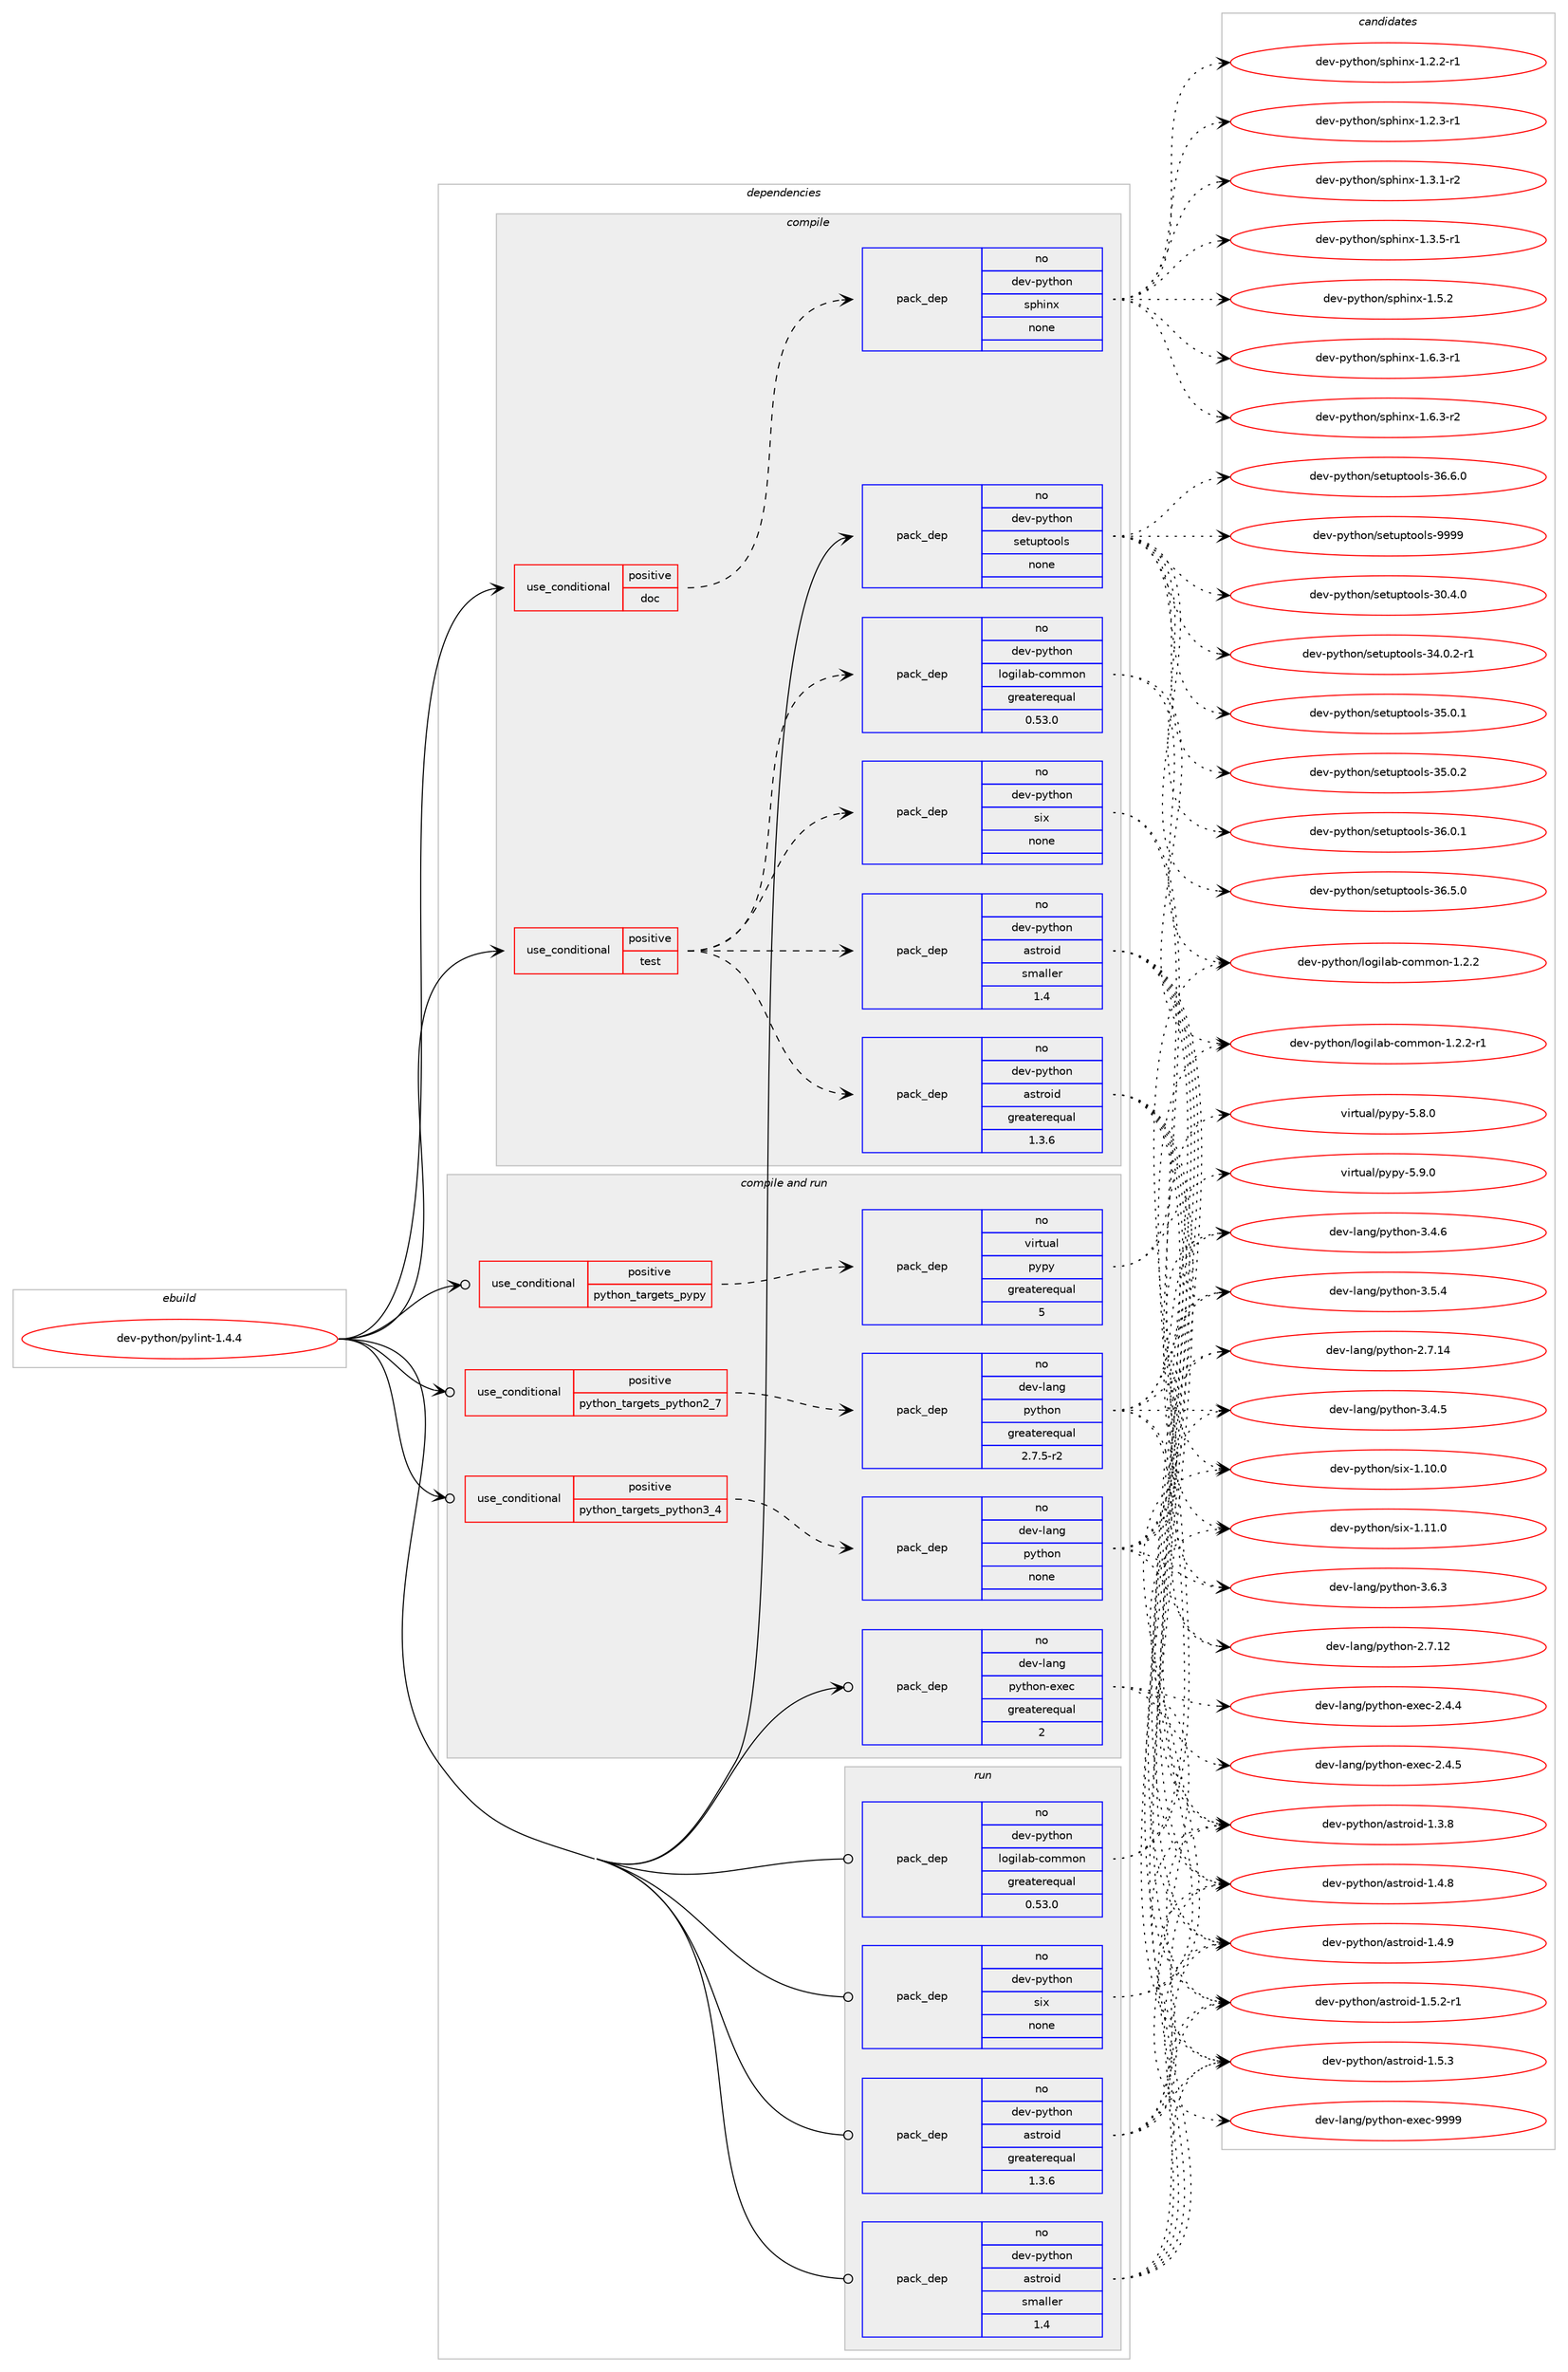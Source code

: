 digraph prolog {

# *************
# Graph options
# *************

newrank=true;
concentrate=true;
compound=true;
graph [rankdir=LR,fontname=Helvetica,fontsize=10,ranksep=1.5];#, ranksep=2.5, nodesep=0.2];
edge  [arrowhead=vee];
node  [fontname=Helvetica,fontsize=10];

# **********
# The ebuild
# **********

subgraph cluster_leftcol {
color=gray;
rank=same;
label=<<i>ebuild</i>>;
id [label="dev-python/pylint-1.4.4", color=red, width=4, href="../dev-python/pylint-1.4.4.svg"];
}

# ****************
# The dependencies
# ****************

subgraph cluster_midcol {
color=gray;
label=<<i>dependencies</i>>;
subgraph cluster_compile {
fillcolor="#eeeeee";
style=filled;
label=<<i>compile</i>>;
subgraph cond38707 {
dependency177242 [label=<<TABLE BORDER="0" CELLBORDER="1" CELLSPACING="0" CELLPADDING="4"><TR><TD ROWSPAN="3" CELLPADDING="10">use_conditional</TD></TR><TR><TD>positive</TD></TR><TR><TD>doc</TD></TR></TABLE>>, shape=none, color=red];
subgraph pack134617 {
dependency177243 [label=<<TABLE BORDER="0" CELLBORDER="1" CELLSPACING="0" CELLPADDING="4" WIDTH="220"><TR><TD ROWSPAN="6" CELLPADDING="30">pack_dep</TD></TR><TR><TD WIDTH="110">no</TD></TR><TR><TD>dev-python</TD></TR><TR><TD>sphinx</TD></TR><TR><TD>none</TD></TR><TR><TD></TD></TR></TABLE>>, shape=none, color=blue];
}
dependency177242:e -> dependency177243:w [weight=20,style="dashed",arrowhead="vee"];
}
id:e -> dependency177242:w [weight=20,style="solid",arrowhead="vee"];
subgraph cond38708 {
dependency177244 [label=<<TABLE BORDER="0" CELLBORDER="1" CELLSPACING="0" CELLPADDING="4"><TR><TD ROWSPAN="3" CELLPADDING="10">use_conditional</TD></TR><TR><TD>positive</TD></TR><TR><TD>test</TD></TR></TABLE>>, shape=none, color=red];
subgraph pack134618 {
dependency177245 [label=<<TABLE BORDER="0" CELLBORDER="1" CELLSPACING="0" CELLPADDING="4" WIDTH="220"><TR><TD ROWSPAN="6" CELLPADDING="30">pack_dep</TD></TR><TR><TD WIDTH="110">no</TD></TR><TR><TD>dev-python</TD></TR><TR><TD>logilab-common</TD></TR><TR><TD>greaterequal</TD></TR><TR><TD>0.53.0</TD></TR></TABLE>>, shape=none, color=blue];
}
dependency177244:e -> dependency177245:w [weight=20,style="dashed",arrowhead="vee"];
subgraph pack134619 {
dependency177246 [label=<<TABLE BORDER="0" CELLBORDER="1" CELLSPACING="0" CELLPADDING="4" WIDTH="220"><TR><TD ROWSPAN="6" CELLPADDING="30">pack_dep</TD></TR><TR><TD WIDTH="110">no</TD></TR><TR><TD>dev-python</TD></TR><TR><TD>astroid</TD></TR><TR><TD>greaterequal</TD></TR><TR><TD>1.3.6</TD></TR></TABLE>>, shape=none, color=blue];
}
dependency177244:e -> dependency177246:w [weight=20,style="dashed",arrowhead="vee"];
subgraph pack134620 {
dependency177247 [label=<<TABLE BORDER="0" CELLBORDER="1" CELLSPACING="0" CELLPADDING="4" WIDTH="220"><TR><TD ROWSPAN="6" CELLPADDING="30">pack_dep</TD></TR><TR><TD WIDTH="110">no</TD></TR><TR><TD>dev-python</TD></TR><TR><TD>astroid</TD></TR><TR><TD>smaller</TD></TR><TR><TD>1.4</TD></TR></TABLE>>, shape=none, color=blue];
}
dependency177244:e -> dependency177247:w [weight=20,style="dashed",arrowhead="vee"];
subgraph pack134621 {
dependency177248 [label=<<TABLE BORDER="0" CELLBORDER="1" CELLSPACING="0" CELLPADDING="4" WIDTH="220"><TR><TD ROWSPAN="6" CELLPADDING="30">pack_dep</TD></TR><TR><TD WIDTH="110">no</TD></TR><TR><TD>dev-python</TD></TR><TR><TD>six</TD></TR><TR><TD>none</TD></TR><TR><TD></TD></TR></TABLE>>, shape=none, color=blue];
}
dependency177244:e -> dependency177248:w [weight=20,style="dashed",arrowhead="vee"];
}
id:e -> dependency177244:w [weight=20,style="solid",arrowhead="vee"];
subgraph pack134622 {
dependency177249 [label=<<TABLE BORDER="0" CELLBORDER="1" CELLSPACING="0" CELLPADDING="4" WIDTH="220"><TR><TD ROWSPAN="6" CELLPADDING="30">pack_dep</TD></TR><TR><TD WIDTH="110">no</TD></TR><TR><TD>dev-python</TD></TR><TR><TD>setuptools</TD></TR><TR><TD>none</TD></TR><TR><TD></TD></TR></TABLE>>, shape=none, color=blue];
}
id:e -> dependency177249:w [weight=20,style="solid",arrowhead="vee"];
}
subgraph cluster_compileandrun {
fillcolor="#eeeeee";
style=filled;
label=<<i>compile and run</i>>;
subgraph cond38709 {
dependency177250 [label=<<TABLE BORDER="0" CELLBORDER="1" CELLSPACING="0" CELLPADDING="4"><TR><TD ROWSPAN="3" CELLPADDING="10">use_conditional</TD></TR><TR><TD>positive</TD></TR><TR><TD>python_targets_pypy</TD></TR></TABLE>>, shape=none, color=red];
subgraph pack134623 {
dependency177251 [label=<<TABLE BORDER="0" CELLBORDER="1" CELLSPACING="0" CELLPADDING="4" WIDTH="220"><TR><TD ROWSPAN="6" CELLPADDING="30">pack_dep</TD></TR><TR><TD WIDTH="110">no</TD></TR><TR><TD>virtual</TD></TR><TR><TD>pypy</TD></TR><TR><TD>greaterequal</TD></TR><TR><TD>5</TD></TR></TABLE>>, shape=none, color=blue];
}
dependency177250:e -> dependency177251:w [weight=20,style="dashed",arrowhead="vee"];
}
id:e -> dependency177250:w [weight=20,style="solid",arrowhead="odotvee"];
subgraph cond38710 {
dependency177252 [label=<<TABLE BORDER="0" CELLBORDER="1" CELLSPACING="0" CELLPADDING="4"><TR><TD ROWSPAN="3" CELLPADDING="10">use_conditional</TD></TR><TR><TD>positive</TD></TR><TR><TD>python_targets_python2_7</TD></TR></TABLE>>, shape=none, color=red];
subgraph pack134624 {
dependency177253 [label=<<TABLE BORDER="0" CELLBORDER="1" CELLSPACING="0" CELLPADDING="4" WIDTH="220"><TR><TD ROWSPAN="6" CELLPADDING="30">pack_dep</TD></TR><TR><TD WIDTH="110">no</TD></TR><TR><TD>dev-lang</TD></TR><TR><TD>python</TD></TR><TR><TD>greaterequal</TD></TR><TR><TD>2.7.5-r2</TD></TR></TABLE>>, shape=none, color=blue];
}
dependency177252:e -> dependency177253:w [weight=20,style="dashed",arrowhead="vee"];
}
id:e -> dependency177252:w [weight=20,style="solid",arrowhead="odotvee"];
subgraph cond38711 {
dependency177254 [label=<<TABLE BORDER="0" CELLBORDER="1" CELLSPACING="0" CELLPADDING="4"><TR><TD ROWSPAN="3" CELLPADDING="10">use_conditional</TD></TR><TR><TD>positive</TD></TR><TR><TD>python_targets_python3_4</TD></TR></TABLE>>, shape=none, color=red];
subgraph pack134625 {
dependency177255 [label=<<TABLE BORDER="0" CELLBORDER="1" CELLSPACING="0" CELLPADDING="4" WIDTH="220"><TR><TD ROWSPAN="6" CELLPADDING="30">pack_dep</TD></TR><TR><TD WIDTH="110">no</TD></TR><TR><TD>dev-lang</TD></TR><TR><TD>python</TD></TR><TR><TD>none</TD></TR><TR><TD></TD></TR></TABLE>>, shape=none, color=blue];
}
dependency177254:e -> dependency177255:w [weight=20,style="dashed",arrowhead="vee"];
}
id:e -> dependency177254:w [weight=20,style="solid",arrowhead="odotvee"];
subgraph pack134626 {
dependency177256 [label=<<TABLE BORDER="0" CELLBORDER="1" CELLSPACING="0" CELLPADDING="4" WIDTH="220"><TR><TD ROWSPAN="6" CELLPADDING="30">pack_dep</TD></TR><TR><TD WIDTH="110">no</TD></TR><TR><TD>dev-lang</TD></TR><TR><TD>python-exec</TD></TR><TR><TD>greaterequal</TD></TR><TR><TD>2</TD></TR></TABLE>>, shape=none, color=blue];
}
id:e -> dependency177256:w [weight=20,style="solid",arrowhead="odotvee"];
}
subgraph cluster_run {
fillcolor="#eeeeee";
style=filled;
label=<<i>run</i>>;
subgraph pack134627 {
dependency177257 [label=<<TABLE BORDER="0" CELLBORDER="1" CELLSPACING="0" CELLPADDING="4" WIDTH="220"><TR><TD ROWSPAN="6" CELLPADDING="30">pack_dep</TD></TR><TR><TD WIDTH="110">no</TD></TR><TR><TD>dev-python</TD></TR><TR><TD>astroid</TD></TR><TR><TD>greaterequal</TD></TR><TR><TD>1.3.6</TD></TR></TABLE>>, shape=none, color=blue];
}
id:e -> dependency177257:w [weight=20,style="solid",arrowhead="odot"];
subgraph pack134628 {
dependency177258 [label=<<TABLE BORDER="0" CELLBORDER="1" CELLSPACING="0" CELLPADDING="4" WIDTH="220"><TR><TD ROWSPAN="6" CELLPADDING="30">pack_dep</TD></TR><TR><TD WIDTH="110">no</TD></TR><TR><TD>dev-python</TD></TR><TR><TD>astroid</TD></TR><TR><TD>smaller</TD></TR><TR><TD>1.4</TD></TR></TABLE>>, shape=none, color=blue];
}
id:e -> dependency177258:w [weight=20,style="solid",arrowhead="odot"];
subgraph pack134629 {
dependency177259 [label=<<TABLE BORDER="0" CELLBORDER="1" CELLSPACING="0" CELLPADDING="4" WIDTH="220"><TR><TD ROWSPAN="6" CELLPADDING="30">pack_dep</TD></TR><TR><TD WIDTH="110">no</TD></TR><TR><TD>dev-python</TD></TR><TR><TD>logilab-common</TD></TR><TR><TD>greaterequal</TD></TR><TR><TD>0.53.0</TD></TR></TABLE>>, shape=none, color=blue];
}
id:e -> dependency177259:w [weight=20,style="solid",arrowhead="odot"];
subgraph pack134630 {
dependency177260 [label=<<TABLE BORDER="0" CELLBORDER="1" CELLSPACING="0" CELLPADDING="4" WIDTH="220"><TR><TD ROWSPAN="6" CELLPADDING="30">pack_dep</TD></TR><TR><TD WIDTH="110">no</TD></TR><TR><TD>dev-python</TD></TR><TR><TD>six</TD></TR><TR><TD>none</TD></TR><TR><TD></TD></TR></TABLE>>, shape=none, color=blue];
}
id:e -> dependency177260:w [weight=20,style="solid",arrowhead="odot"];
}
}

# **************
# The candidates
# **************

subgraph cluster_choices {
rank=same;
color=gray;
label=<<i>candidates</i>>;

subgraph choice134617 {
color=black;
nodesep=1;
choice10010111845112121116104111110471151121041051101204549465046504511449 [label="dev-python/sphinx-1.2.2-r1", color=red, width=4,href="../dev-python/sphinx-1.2.2-r1.svg"];
choice10010111845112121116104111110471151121041051101204549465046514511449 [label="dev-python/sphinx-1.2.3-r1", color=red, width=4,href="../dev-python/sphinx-1.2.3-r1.svg"];
choice10010111845112121116104111110471151121041051101204549465146494511450 [label="dev-python/sphinx-1.3.1-r2", color=red, width=4,href="../dev-python/sphinx-1.3.1-r2.svg"];
choice10010111845112121116104111110471151121041051101204549465146534511449 [label="dev-python/sphinx-1.3.5-r1", color=red, width=4,href="../dev-python/sphinx-1.3.5-r1.svg"];
choice1001011184511212111610411111047115112104105110120454946534650 [label="dev-python/sphinx-1.5.2", color=red, width=4,href="../dev-python/sphinx-1.5.2.svg"];
choice10010111845112121116104111110471151121041051101204549465446514511449 [label="dev-python/sphinx-1.6.3-r1", color=red, width=4,href="../dev-python/sphinx-1.6.3-r1.svg"];
choice10010111845112121116104111110471151121041051101204549465446514511450 [label="dev-python/sphinx-1.6.3-r2", color=red, width=4,href="../dev-python/sphinx-1.6.3-r2.svg"];
dependency177243:e -> choice10010111845112121116104111110471151121041051101204549465046504511449:w [style=dotted,weight="100"];
dependency177243:e -> choice10010111845112121116104111110471151121041051101204549465046514511449:w [style=dotted,weight="100"];
dependency177243:e -> choice10010111845112121116104111110471151121041051101204549465146494511450:w [style=dotted,weight="100"];
dependency177243:e -> choice10010111845112121116104111110471151121041051101204549465146534511449:w [style=dotted,weight="100"];
dependency177243:e -> choice1001011184511212111610411111047115112104105110120454946534650:w [style=dotted,weight="100"];
dependency177243:e -> choice10010111845112121116104111110471151121041051101204549465446514511449:w [style=dotted,weight="100"];
dependency177243:e -> choice10010111845112121116104111110471151121041051101204549465446514511450:w [style=dotted,weight="100"];
}
subgraph choice134618 {
color=black;
nodesep=1;
choice100101118451121211161041111104710811110310510897984599111109109111110454946504650 [label="dev-python/logilab-common-1.2.2", color=red, width=4,href="../dev-python/logilab-common-1.2.2.svg"];
choice1001011184511212111610411111047108111103105108979845991111091091111104549465046504511449 [label="dev-python/logilab-common-1.2.2-r1", color=red, width=4,href="../dev-python/logilab-common-1.2.2-r1.svg"];
dependency177245:e -> choice100101118451121211161041111104710811110310510897984599111109109111110454946504650:w [style=dotted,weight="100"];
dependency177245:e -> choice1001011184511212111610411111047108111103105108979845991111091091111104549465046504511449:w [style=dotted,weight="100"];
}
subgraph choice134619 {
color=black;
nodesep=1;
choice100101118451121211161041111104797115116114111105100454946514656 [label="dev-python/astroid-1.3.8", color=red, width=4,href="../dev-python/astroid-1.3.8.svg"];
choice100101118451121211161041111104797115116114111105100454946524656 [label="dev-python/astroid-1.4.8", color=red, width=4,href="../dev-python/astroid-1.4.8.svg"];
choice100101118451121211161041111104797115116114111105100454946524657 [label="dev-python/astroid-1.4.9", color=red, width=4,href="../dev-python/astroid-1.4.9.svg"];
choice1001011184511212111610411111047971151161141111051004549465346504511449 [label="dev-python/astroid-1.5.2-r1", color=red, width=4,href="../dev-python/astroid-1.5.2-r1.svg"];
choice100101118451121211161041111104797115116114111105100454946534651 [label="dev-python/astroid-1.5.3", color=red, width=4,href="../dev-python/astroid-1.5.3.svg"];
dependency177246:e -> choice100101118451121211161041111104797115116114111105100454946514656:w [style=dotted,weight="100"];
dependency177246:e -> choice100101118451121211161041111104797115116114111105100454946524656:w [style=dotted,weight="100"];
dependency177246:e -> choice100101118451121211161041111104797115116114111105100454946524657:w [style=dotted,weight="100"];
dependency177246:e -> choice1001011184511212111610411111047971151161141111051004549465346504511449:w [style=dotted,weight="100"];
dependency177246:e -> choice100101118451121211161041111104797115116114111105100454946534651:w [style=dotted,weight="100"];
}
subgraph choice134620 {
color=black;
nodesep=1;
choice100101118451121211161041111104797115116114111105100454946514656 [label="dev-python/astroid-1.3.8", color=red, width=4,href="../dev-python/astroid-1.3.8.svg"];
choice100101118451121211161041111104797115116114111105100454946524656 [label="dev-python/astroid-1.4.8", color=red, width=4,href="../dev-python/astroid-1.4.8.svg"];
choice100101118451121211161041111104797115116114111105100454946524657 [label="dev-python/astroid-1.4.9", color=red, width=4,href="../dev-python/astroid-1.4.9.svg"];
choice1001011184511212111610411111047971151161141111051004549465346504511449 [label="dev-python/astroid-1.5.2-r1", color=red, width=4,href="../dev-python/astroid-1.5.2-r1.svg"];
choice100101118451121211161041111104797115116114111105100454946534651 [label="dev-python/astroid-1.5.3", color=red, width=4,href="../dev-python/astroid-1.5.3.svg"];
dependency177247:e -> choice100101118451121211161041111104797115116114111105100454946514656:w [style=dotted,weight="100"];
dependency177247:e -> choice100101118451121211161041111104797115116114111105100454946524656:w [style=dotted,weight="100"];
dependency177247:e -> choice100101118451121211161041111104797115116114111105100454946524657:w [style=dotted,weight="100"];
dependency177247:e -> choice1001011184511212111610411111047971151161141111051004549465346504511449:w [style=dotted,weight="100"];
dependency177247:e -> choice100101118451121211161041111104797115116114111105100454946534651:w [style=dotted,weight="100"];
}
subgraph choice134621 {
color=black;
nodesep=1;
choice100101118451121211161041111104711510512045494649484648 [label="dev-python/six-1.10.0", color=red, width=4,href="../dev-python/six-1.10.0.svg"];
choice100101118451121211161041111104711510512045494649494648 [label="dev-python/six-1.11.0", color=red, width=4,href="../dev-python/six-1.11.0.svg"];
dependency177248:e -> choice100101118451121211161041111104711510512045494649484648:w [style=dotted,weight="100"];
dependency177248:e -> choice100101118451121211161041111104711510512045494649494648:w [style=dotted,weight="100"];
}
subgraph choice134622 {
color=black;
nodesep=1;
choice100101118451121211161041111104711510111611711211611111110811545514846524648 [label="dev-python/setuptools-30.4.0", color=red, width=4,href="../dev-python/setuptools-30.4.0.svg"];
choice1001011184511212111610411111047115101116117112116111111108115455152464846504511449 [label="dev-python/setuptools-34.0.2-r1", color=red, width=4,href="../dev-python/setuptools-34.0.2-r1.svg"];
choice100101118451121211161041111104711510111611711211611111110811545515346484649 [label="dev-python/setuptools-35.0.1", color=red, width=4,href="../dev-python/setuptools-35.0.1.svg"];
choice100101118451121211161041111104711510111611711211611111110811545515346484650 [label="dev-python/setuptools-35.0.2", color=red, width=4,href="../dev-python/setuptools-35.0.2.svg"];
choice100101118451121211161041111104711510111611711211611111110811545515446484649 [label="dev-python/setuptools-36.0.1", color=red, width=4,href="../dev-python/setuptools-36.0.1.svg"];
choice100101118451121211161041111104711510111611711211611111110811545515446534648 [label="dev-python/setuptools-36.5.0", color=red, width=4,href="../dev-python/setuptools-36.5.0.svg"];
choice100101118451121211161041111104711510111611711211611111110811545515446544648 [label="dev-python/setuptools-36.6.0", color=red, width=4,href="../dev-python/setuptools-36.6.0.svg"];
choice10010111845112121116104111110471151011161171121161111111081154557575757 [label="dev-python/setuptools-9999", color=red, width=4,href="../dev-python/setuptools-9999.svg"];
dependency177249:e -> choice100101118451121211161041111104711510111611711211611111110811545514846524648:w [style=dotted,weight="100"];
dependency177249:e -> choice1001011184511212111610411111047115101116117112116111111108115455152464846504511449:w [style=dotted,weight="100"];
dependency177249:e -> choice100101118451121211161041111104711510111611711211611111110811545515346484649:w [style=dotted,weight="100"];
dependency177249:e -> choice100101118451121211161041111104711510111611711211611111110811545515346484650:w [style=dotted,weight="100"];
dependency177249:e -> choice100101118451121211161041111104711510111611711211611111110811545515446484649:w [style=dotted,weight="100"];
dependency177249:e -> choice100101118451121211161041111104711510111611711211611111110811545515446534648:w [style=dotted,weight="100"];
dependency177249:e -> choice100101118451121211161041111104711510111611711211611111110811545515446544648:w [style=dotted,weight="100"];
dependency177249:e -> choice10010111845112121116104111110471151011161171121161111111081154557575757:w [style=dotted,weight="100"];
}
subgraph choice134623 {
color=black;
nodesep=1;
choice1181051141161179710847112121112121455346564648 [label="virtual/pypy-5.8.0", color=red, width=4,href="../virtual/pypy-5.8.0.svg"];
choice1181051141161179710847112121112121455346574648 [label="virtual/pypy-5.9.0", color=red, width=4,href="../virtual/pypy-5.9.0.svg"];
dependency177251:e -> choice1181051141161179710847112121112121455346564648:w [style=dotted,weight="100"];
dependency177251:e -> choice1181051141161179710847112121112121455346574648:w [style=dotted,weight="100"];
}
subgraph choice134624 {
color=black;
nodesep=1;
choice10010111845108971101034711212111610411111045504655464950 [label="dev-lang/python-2.7.12", color=red, width=4,href="../dev-lang/python-2.7.12.svg"];
choice10010111845108971101034711212111610411111045504655464952 [label="dev-lang/python-2.7.14", color=red, width=4,href="../dev-lang/python-2.7.14.svg"];
choice100101118451089711010347112121116104111110455146524653 [label="dev-lang/python-3.4.5", color=red, width=4,href="../dev-lang/python-3.4.5.svg"];
choice100101118451089711010347112121116104111110455146524654 [label="dev-lang/python-3.4.6", color=red, width=4,href="../dev-lang/python-3.4.6.svg"];
choice100101118451089711010347112121116104111110455146534652 [label="dev-lang/python-3.5.4", color=red, width=4,href="../dev-lang/python-3.5.4.svg"];
choice100101118451089711010347112121116104111110455146544651 [label="dev-lang/python-3.6.3", color=red, width=4,href="../dev-lang/python-3.6.3.svg"];
dependency177253:e -> choice10010111845108971101034711212111610411111045504655464950:w [style=dotted,weight="100"];
dependency177253:e -> choice10010111845108971101034711212111610411111045504655464952:w [style=dotted,weight="100"];
dependency177253:e -> choice100101118451089711010347112121116104111110455146524653:w [style=dotted,weight="100"];
dependency177253:e -> choice100101118451089711010347112121116104111110455146524654:w [style=dotted,weight="100"];
dependency177253:e -> choice100101118451089711010347112121116104111110455146534652:w [style=dotted,weight="100"];
dependency177253:e -> choice100101118451089711010347112121116104111110455146544651:w [style=dotted,weight="100"];
}
subgraph choice134625 {
color=black;
nodesep=1;
choice10010111845108971101034711212111610411111045504655464950 [label="dev-lang/python-2.7.12", color=red, width=4,href="../dev-lang/python-2.7.12.svg"];
choice10010111845108971101034711212111610411111045504655464952 [label="dev-lang/python-2.7.14", color=red, width=4,href="../dev-lang/python-2.7.14.svg"];
choice100101118451089711010347112121116104111110455146524653 [label="dev-lang/python-3.4.5", color=red, width=4,href="../dev-lang/python-3.4.5.svg"];
choice100101118451089711010347112121116104111110455146524654 [label="dev-lang/python-3.4.6", color=red, width=4,href="../dev-lang/python-3.4.6.svg"];
choice100101118451089711010347112121116104111110455146534652 [label="dev-lang/python-3.5.4", color=red, width=4,href="../dev-lang/python-3.5.4.svg"];
choice100101118451089711010347112121116104111110455146544651 [label="dev-lang/python-3.6.3", color=red, width=4,href="../dev-lang/python-3.6.3.svg"];
dependency177255:e -> choice10010111845108971101034711212111610411111045504655464950:w [style=dotted,weight="100"];
dependency177255:e -> choice10010111845108971101034711212111610411111045504655464952:w [style=dotted,weight="100"];
dependency177255:e -> choice100101118451089711010347112121116104111110455146524653:w [style=dotted,weight="100"];
dependency177255:e -> choice100101118451089711010347112121116104111110455146524654:w [style=dotted,weight="100"];
dependency177255:e -> choice100101118451089711010347112121116104111110455146534652:w [style=dotted,weight="100"];
dependency177255:e -> choice100101118451089711010347112121116104111110455146544651:w [style=dotted,weight="100"];
}
subgraph choice134626 {
color=black;
nodesep=1;
choice1001011184510897110103471121211161041111104510112010199455046524652 [label="dev-lang/python-exec-2.4.4", color=red, width=4,href="../dev-lang/python-exec-2.4.4.svg"];
choice1001011184510897110103471121211161041111104510112010199455046524653 [label="dev-lang/python-exec-2.4.5", color=red, width=4,href="../dev-lang/python-exec-2.4.5.svg"];
choice10010111845108971101034711212111610411111045101120101994557575757 [label="dev-lang/python-exec-9999", color=red, width=4,href="../dev-lang/python-exec-9999.svg"];
dependency177256:e -> choice1001011184510897110103471121211161041111104510112010199455046524652:w [style=dotted,weight="100"];
dependency177256:e -> choice1001011184510897110103471121211161041111104510112010199455046524653:w [style=dotted,weight="100"];
dependency177256:e -> choice10010111845108971101034711212111610411111045101120101994557575757:w [style=dotted,weight="100"];
}
subgraph choice134627 {
color=black;
nodesep=1;
choice100101118451121211161041111104797115116114111105100454946514656 [label="dev-python/astroid-1.3.8", color=red, width=4,href="../dev-python/astroid-1.3.8.svg"];
choice100101118451121211161041111104797115116114111105100454946524656 [label="dev-python/astroid-1.4.8", color=red, width=4,href="../dev-python/astroid-1.4.8.svg"];
choice100101118451121211161041111104797115116114111105100454946524657 [label="dev-python/astroid-1.4.9", color=red, width=4,href="../dev-python/astroid-1.4.9.svg"];
choice1001011184511212111610411111047971151161141111051004549465346504511449 [label="dev-python/astroid-1.5.2-r1", color=red, width=4,href="../dev-python/astroid-1.5.2-r1.svg"];
choice100101118451121211161041111104797115116114111105100454946534651 [label="dev-python/astroid-1.5.3", color=red, width=4,href="../dev-python/astroid-1.5.3.svg"];
dependency177257:e -> choice100101118451121211161041111104797115116114111105100454946514656:w [style=dotted,weight="100"];
dependency177257:e -> choice100101118451121211161041111104797115116114111105100454946524656:w [style=dotted,weight="100"];
dependency177257:e -> choice100101118451121211161041111104797115116114111105100454946524657:w [style=dotted,weight="100"];
dependency177257:e -> choice1001011184511212111610411111047971151161141111051004549465346504511449:w [style=dotted,weight="100"];
dependency177257:e -> choice100101118451121211161041111104797115116114111105100454946534651:w [style=dotted,weight="100"];
}
subgraph choice134628 {
color=black;
nodesep=1;
choice100101118451121211161041111104797115116114111105100454946514656 [label="dev-python/astroid-1.3.8", color=red, width=4,href="../dev-python/astroid-1.3.8.svg"];
choice100101118451121211161041111104797115116114111105100454946524656 [label="dev-python/astroid-1.4.8", color=red, width=4,href="../dev-python/astroid-1.4.8.svg"];
choice100101118451121211161041111104797115116114111105100454946524657 [label="dev-python/astroid-1.4.9", color=red, width=4,href="../dev-python/astroid-1.4.9.svg"];
choice1001011184511212111610411111047971151161141111051004549465346504511449 [label="dev-python/astroid-1.5.2-r1", color=red, width=4,href="../dev-python/astroid-1.5.2-r1.svg"];
choice100101118451121211161041111104797115116114111105100454946534651 [label="dev-python/astroid-1.5.3", color=red, width=4,href="../dev-python/astroid-1.5.3.svg"];
dependency177258:e -> choice100101118451121211161041111104797115116114111105100454946514656:w [style=dotted,weight="100"];
dependency177258:e -> choice100101118451121211161041111104797115116114111105100454946524656:w [style=dotted,weight="100"];
dependency177258:e -> choice100101118451121211161041111104797115116114111105100454946524657:w [style=dotted,weight="100"];
dependency177258:e -> choice1001011184511212111610411111047971151161141111051004549465346504511449:w [style=dotted,weight="100"];
dependency177258:e -> choice100101118451121211161041111104797115116114111105100454946534651:w [style=dotted,weight="100"];
}
subgraph choice134629 {
color=black;
nodesep=1;
choice100101118451121211161041111104710811110310510897984599111109109111110454946504650 [label="dev-python/logilab-common-1.2.2", color=red, width=4,href="../dev-python/logilab-common-1.2.2.svg"];
choice1001011184511212111610411111047108111103105108979845991111091091111104549465046504511449 [label="dev-python/logilab-common-1.2.2-r1", color=red, width=4,href="../dev-python/logilab-common-1.2.2-r1.svg"];
dependency177259:e -> choice100101118451121211161041111104710811110310510897984599111109109111110454946504650:w [style=dotted,weight="100"];
dependency177259:e -> choice1001011184511212111610411111047108111103105108979845991111091091111104549465046504511449:w [style=dotted,weight="100"];
}
subgraph choice134630 {
color=black;
nodesep=1;
choice100101118451121211161041111104711510512045494649484648 [label="dev-python/six-1.10.0", color=red, width=4,href="../dev-python/six-1.10.0.svg"];
choice100101118451121211161041111104711510512045494649494648 [label="dev-python/six-1.11.0", color=red, width=4,href="../dev-python/six-1.11.0.svg"];
dependency177260:e -> choice100101118451121211161041111104711510512045494649484648:w [style=dotted,weight="100"];
dependency177260:e -> choice100101118451121211161041111104711510512045494649494648:w [style=dotted,weight="100"];
}
}

}
